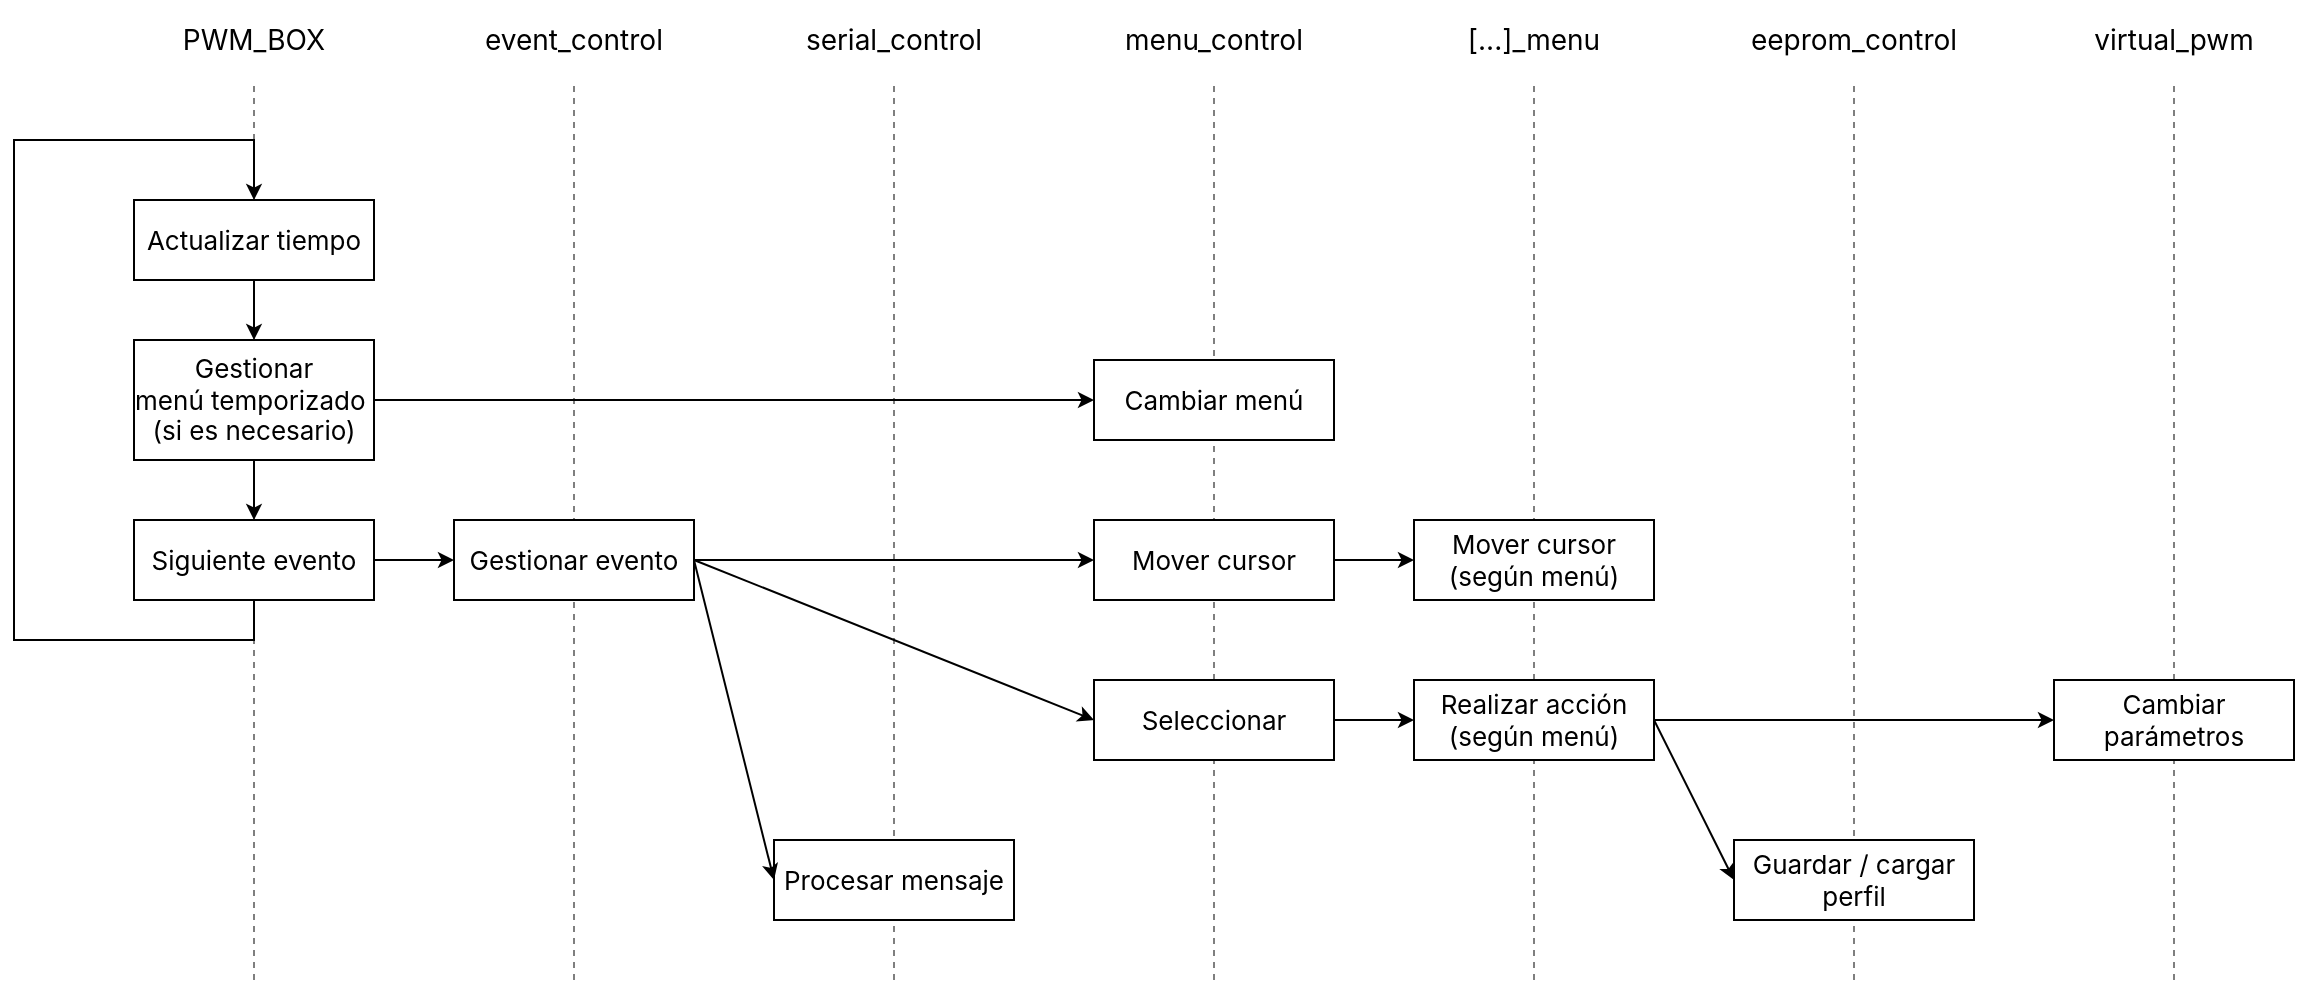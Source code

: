 <mxfile version="28.1.1">
  <diagram name="Page-1" id="cYD6wkqurYSxZF7bzhAe">
    <mxGraphModel dx="1631" dy="932" grid="1" gridSize="10" guides="1" tooltips="1" connect="1" arrows="1" fold="1" page="1" pageScale="1" pageWidth="827" pageHeight="1169" math="0" shadow="0">
      <root>
        <mxCell id="0" />
        <mxCell id="1" parent="0" />
        <mxCell id="S5UgDc_ne-7NMKF8tWiN-40" value="" style="endArrow=none;html=1;rounded=0;strokeColor=default;align=center;verticalAlign=middle;fontFamily=Helvetica;fontSize=12;fontColor=default;labelBackgroundColor=none;startSize=5;endSize=5;entryX=0.5;entryY=1;entryDx=0;entryDy=0;opacity=50;dashed=1;" edge="1" parent="1" target="S5UgDc_ne-7NMKF8tWiN-20">
          <mxGeometry width="50" height="50" relative="1" as="geometry">
            <mxPoint x="640" y="530" as="sourcePoint" />
            <mxPoint x="639.66" y="80" as="targetPoint" />
          </mxGeometry>
        </mxCell>
        <mxCell id="S5UgDc_ne-7NMKF8tWiN-43" value="" style="endArrow=none;html=1;rounded=0;strokeColor=default;align=center;verticalAlign=middle;fontFamily=Helvetica;fontSize=12;fontColor=default;labelBackgroundColor=none;startSize=5;endSize=5;entryX=0.5;entryY=1;entryDx=0;entryDy=0;opacity=50;dashed=1;" edge="1" parent="1" target="S5UgDc_ne-7NMKF8tWiN-31">
          <mxGeometry width="50" height="50" relative="1" as="geometry">
            <mxPoint x="1280" y="530" as="sourcePoint" />
            <mxPoint x="1250" y="330" as="targetPoint" />
          </mxGeometry>
        </mxCell>
        <mxCell id="S5UgDc_ne-7NMKF8tWiN-42" value="" style="endArrow=none;html=1;rounded=0;strokeColor=default;align=center;verticalAlign=middle;fontFamily=Helvetica;fontSize=12;fontColor=default;labelBackgroundColor=none;startSize=5;endSize=5;entryX=0.5;entryY=1;entryDx=0;entryDy=0;opacity=50;dashed=1;" edge="1" parent="1" target="S5UgDc_ne-7NMKF8tWiN-29">
          <mxGeometry width="50" height="50" relative="1" as="geometry">
            <mxPoint x="1120" y="530" as="sourcePoint" />
            <mxPoint x="1119.58" y="260" as="targetPoint" />
          </mxGeometry>
        </mxCell>
        <mxCell id="S5UgDc_ne-7NMKF8tWiN-41" value="" style="endArrow=none;html=1;rounded=0;strokeColor=default;align=center;verticalAlign=middle;fontFamily=Helvetica;fontSize=12;fontColor=default;labelBackgroundColor=none;startSize=5;endSize=5;entryX=0.5;entryY=1;entryDx=0;entryDy=0;opacity=50;dashed=1;" edge="1" parent="1" target="S5UgDc_ne-7NMKF8tWiN-23">
          <mxGeometry width="50" height="50" relative="1" as="geometry">
            <mxPoint x="960" y="530" as="sourcePoint" />
            <mxPoint x="970.34" y="90" as="targetPoint" />
          </mxGeometry>
        </mxCell>
        <mxCell id="S5UgDc_ne-7NMKF8tWiN-39" value="" style="endArrow=none;html=1;rounded=0;strokeColor=default;align=center;verticalAlign=middle;fontFamily=Helvetica;fontSize=12;fontColor=default;labelBackgroundColor=none;startSize=5;endSize=5;entryX=0.5;entryY=1;entryDx=0;entryDy=0;opacity=50;dashed=1;" edge="1" parent="1" target="S5UgDc_ne-7NMKF8tWiN-19">
          <mxGeometry width="50" height="50" relative="1" as="geometry">
            <mxPoint x="800" y="530" as="sourcePoint" />
            <mxPoint x="800" y="80" as="targetPoint" />
          </mxGeometry>
        </mxCell>
        <mxCell id="S5UgDc_ne-7NMKF8tWiN-38" value="" style="endArrow=none;html=1;rounded=0;strokeColor=default;align=center;verticalAlign=middle;fontFamily=Helvetica;fontSize=12;fontColor=default;labelBackgroundColor=none;startSize=5;endSize=5;entryX=0.5;entryY=1;entryDx=0;entryDy=0;opacity=50;dashed=1;" edge="1" parent="1" target="S5UgDc_ne-7NMKF8tWiN-18">
          <mxGeometry width="50" height="50" relative="1" as="geometry">
            <mxPoint x="480" y="530" as="sourcePoint" />
            <mxPoint x="479.66" y="88.8" as="targetPoint" />
          </mxGeometry>
        </mxCell>
        <mxCell id="S5UgDc_ne-7NMKF8tWiN-37" value="" style="endArrow=none;html=1;rounded=0;strokeColor=default;align=center;verticalAlign=middle;fontFamily=Helvetica;fontSize=12;fontColor=default;labelBackgroundColor=none;startSize=5;endSize=5;entryX=0.5;entryY=1;entryDx=0;entryDy=0;opacity=50;dashed=1;" edge="1" parent="1" target="S5UgDc_ne-7NMKF8tWiN-16">
          <mxGeometry width="50" height="50" relative="1" as="geometry">
            <mxPoint x="320" y="530" as="sourcePoint" />
            <mxPoint x="400" y="100" as="targetPoint" />
          </mxGeometry>
        </mxCell>
        <mxCell id="S5UgDc_ne-7NMKF8tWiN-1" value="&lt;font face=&quot;Inter&quot; data-font-src=&quot;https://fonts.googleapis.com/css?family=Inter&quot;&gt;Actualizar tiempo&lt;/font&gt;" style="rounded=0;whiteSpace=wrap;html=1;fontSize=13;" vertex="1" parent="1">
          <mxGeometry x="260" y="140" width="120" height="40" as="geometry" />
        </mxCell>
        <mxCell id="S5UgDc_ne-7NMKF8tWiN-35" style="edgeStyle=none;shape=connector;rounded=0;orthogonalLoop=1;jettySize=auto;html=1;entryX=0;entryY=0.5;entryDx=0;entryDy=0;strokeColor=default;align=center;verticalAlign=middle;fontFamily=Helvetica;fontSize=12;fontColor=default;labelBackgroundColor=none;startSize=5;endArrow=classic;endSize=5;exitX=1;exitY=0.5;exitDx=0;exitDy=0;" edge="1" parent="1" source="S5UgDc_ne-7NMKF8tWiN-2" target="S5UgDc_ne-7NMKF8tWiN-34">
          <mxGeometry relative="1" as="geometry" />
        </mxCell>
        <mxCell id="S5UgDc_ne-7NMKF8tWiN-2" value="&lt;div&gt;&lt;font face=&quot;Inter&quot;&gt;Gestionar menú&amp;nbsp;temporizado&amp;nbsp;&lt;/font&gt;&lt;/div&gt;&lt;div&gt;&lt;font face=&quot;Inter&quot;&gt;(si es necesario)&lt;/font&gt;&lt;/div&gt;" style="rounded=0;whiteSpace=wrap;html=1;fontSize=13;" vertex="1" parent="1">
          <mxGeometry x="260" y="210" width="120" height="60" as="geometry" />
        </mxCell>
        <mxCell id="S5UgDc_ne-7NMKF8tWiN-3" value="&lt;font face=&quot;Inter&quot;&gt;Siguiente evento&lt;/font&gt;" style="rounded=0;whiteSpace=wrap;html=1;fontSize=13;" vertex="1" parent="1">
          <mxGeometry x="260" y="300" width="120" height="40" as="geometry" />
        </mxCell>
        <mxCell id="S5UgDc_ne-7NMKF8tWiN-4" value="" style="endArrow=classic;html=1;rounded=0;fontFamily=Helvetica;fontSize=12;fontColor=default;exitX=0.5;exitY=1;exitDx=0;exitDy=0;endFill=1;endSize=5;entryX=0.5;entryY=0;entryDx=0;entryDy=0;" edge="1" parent="1" source="S5UgDc_ne-7NMKF8tWiN-3" target="S5UgDc_ne-7NMKF8tWiN-1">
          <mxGeometry width="50" height="50" relative="1" as="geometry">
            <mxPoint x="320" y="380" as="sourcePoint" />
            <mxPoint x="320" y="350" as="targetPoint" />
            <Array as="points">
              <mxPoint x="320" y="340" />
              <mxPoint x="320" y="360" />
              <mxPoint x="200" y="360" />
              <mxPoint x="200" y="110" />
              <mxPoint x="320" y="110" />
            </Array>
          </mxGeometry>
        </mxCell>
        <mxCell id="S5UgDc_ne-7NMKF8tWiN-6" value="" style="endArrow=classic;html=1;rounded=0;strokeColor=default;align=center;verticalAlign=middle;fontFamily=Helvetica;fontSize=12;fontColor=default;labelBackgroundColor=default;endSize=5;startSize=5;exitX=0.5;exitY=1;exitDx=0;exitDy=0;entryX=0.5;entryY=0;entryDx=0;entryDy=0;" edge="1" parent="1" source="S5UgDc_ne-7NMKF8tWiN-1" target="S5UgDc_ne-7NMKF8tWiN-2">
          <mxGeometry width="50" height="50" relative="1" as="geometry">
            <mxPoint x="460" y="190" as="sourcePoint" />
            <mxPoint x="510" y="140" as="targetPoint" />
          </mxGeometry>
        </mxCell>
        <mxCell id="S5UgDc_ne-7NMKF8tWiN-7" value="" style="endArrow=classic;html=1;rounded=0;strokeColor=default;align=center;verticalAlign=middle;fontFamily=Helvetica;fontSize=12;fontColor=default;labelBackgroundColor=default;endSize=5;startSize=5;exitX=0.5;exitY=1;exitDx=0;exitDy=0;entryX=0.5;entryY=0;entryDx=0;entryDy=0;" edge="1" parent="1" source="S5UgDc_ne-7NMKF8tWiN-2" target="S5UgDc_ne-7NMKF8tWiN-3">
          <mxGeometry width="50" height="50" relative="1" as="geometry">
            <mxPoint x="360" y="200" as="sourcePoint" />
            <mxPoint x="360" y="230" as="targetPoint" />
          </mxGeometry>
        </mxCell>
        <mxCell id="S5UgDc_ne-7NMKF8tWiN-9" value="" style="endArrow=classic;html=1;rounded=0;strokeColor=default;align=center;verticalAlign=middle;fontFamily=Helvetica;fontSize=12;fontColor=default;labelBackgroundColor=default;startSize=5;endSize=5;exitX=1;exitY=0.5;exitDx=0;exitDy=0;entryX=0;entryY=0.5;entryDx=0;entryDy=0;" edge="1" parent="1" source="S5UgDc_ne-7NMKF8tWiN-3" target="S5UgDc_ne-7NMKF8tWiN-10">
          <mxGeometry width="50" height="50" relative="1" as="geometry">
            <mxPoint x="510" y="320" as="sourcePoint" />
            <mxPoint x="480" y="320" as="targetPoint" />
          </mxGeometry>
        </mxCell>
        <mxCell id="S5UgDc_ne-7NMKF8tWiN-13" style="edgeStyle=none;shape=connector;rounded=0;orthogonalLoop=1;jettySize=auto;html=1;entryX=0;entryY=0.5;entryDx=0;entryDy=0;strokeColor=default;align=center;verticalAlign=middle;fontFamily=Helvetica;fontSize=13;fontColor=default;labelBackgroundColor=default;startSize=5;endArrow=classic;endSize=5;exitX=1;exitY=0.5;exitDx=0;exitDy=0;" edge="1" parent="1" source="S5UgDc_ne-7NMKF8tWiN-10" target="S5UgDc_ne-7NMKF8tWiN-12">
          <mxGeometry relative="1" as="geometry" />
        </mxCell>
        <mxCell id="S5UgDc_ne-7NMKF8tWiN-15" style="edgeStyle=none;shape=connector;rounded=0;orthogonalLoop=1;jettySize=auto;html=1;entryX=0;entryY=0.5;entryDx=0;entryDy=0;strokeColor=default;align=center;verticalAlign=middle;fontFamily=Helvetica;fontSize=13;fontColor=default;labelBackgroundColor=default;startSize=5;endArrow=classic;endSize=5;exitX=1;exitY=0.5;exitDx=0;exitDy=0;" edge="1" parent="1" source="S5UgDc_ne-7NMKF8tWiN-10" target="S5UgDc_ne-7NMKF8tWiN-14">
          <mxGeometry relative="1" as="geometry">
            <mxPoint x="603" y="396" as="sourcePoint" />
          </mxGeometry>
        </mxCell>
        <mxCell id="S5UgDc_ne-7NMKF8tWiN-10" value="&lt;font face=&quot;Inter&quot;&gt;Gestionar evento&lt;/font&gt;" style="rounded=0;whiteSpace=wrap;html=1;fontSize=13;" vertex="1" parent="1">
          <mxGeometry x="420" y="300" width="120" height="40" as="geometry" />
        </mxCell>
        <mxCell id="S5UgDc_ne-7NMKF8tWiN-25" style="edgeStyle=none;shape=connector;rounded=0;orthogonalLoop=1;jettySize=auto;html=1;entryX=0;entryY=0.5;entryDx=0;entryDy=0;strokeColor=default;align=center;verticalAlign=middle;fontFamily=Helvetica;fontSize=12;fontColor=default;labelBackgroundColor=none;startSize=5;endArrow=classic;endSize=5;exitX=1;exitY=0.5;exitDx=0;exitDy=0;" edge="1" parent="1" source="S5UgDc_ne-7NMKF8tWiN-12" target="S5UgDc_ne-7NMKF8tWiN-24">
          <mxGeometry relative="1" as="geometry" />
        </mxCell>
        <mxCell id="S5UgDc_ne-7NMKF8tWiN-12" value="&lt;font face=&quot;Inter&quot;&gt;Mover cursor&lt;/font&gt;" style="rounded=0;whiteSpace=wrap;html=1;fontSize=13;" vertex="1" parent="1">
          <mxGeometry x="740" y="300" width="120" height="40" as="geometry" />
        </mxCell>
        <mxCell id="S5UgDc_ne-7NMKF8tWiN-27" style="edgeStyle=none;shape=connector;rounded=0;orthogonalLoop=1;jettySize=auto;html=1;entryX=0;entryY=0.5;entryDx=0;entryDy=0;strokeColor=default;align=center;verticalAlign=middle;fontFamily=Helvetica;fontSize=12;fontColor=default;labelBackgroundColor=none;startSize=5;endArrow=classic;endSize=5;exitX=1;exitY=0.5;exitDx=0;exitDy=0;" edge="1" parent="1" source="S5UgDc_ne-7NMKF8tWiN-14" target="S5UgDc_ne-7NMKF8tWiN-26">
          <mxGeometry relative="1" as="geometry">
            <mxPoint x="770" y="320" as="sourcePoint" />
          </mxGeometry>
        </mxCell>
        <mxCell id="S5UgDc_ne-7NMKF8tWiN-14" value="&lt;font face=&quot;Inter&quot;&gt;Seleccionar&lt;/font&gt;" style="rounded=0;whiteSpace=wrap;html=1;fontSize=13;" vertex="1" parent="1">
          <mxGeometry x="740" y="380" width="120" height="40" as="geometry" />
        </mxCell>
        <mxCell id="S5UgDc_ne-7NMKF8tWiN-16" value="&lt;font face=&quot;Inter&quot;&gt;PWM_BOX&lt;/font&gt;" style="text;html=1;align=center;verticalAlign=middle;whiteSpace=wrap;rounded=0;fontFamily=Helvetica;fontSize=14;fontColor=default;labelBackgroundColor=none;" vertex="1" parent="1">
          <mxGeometry x="260" y="40" width="120" height="40" as="geometry" />
        </mxCell>
        <mxCell id="S5UgDc_ne-7NMKF8tWiN-18" value="&lt;font face=&quot;Inter&quot;&gt;event_control&lt;/font&gt;" style="text;html=1;align=center;verticalAlign=middle;whiteSpace=wrap;rounded=0;fontFamily=Helvetica;fontSize=14;fontColor=default;labelBackgroundColor=none;" vertex="1" parent="1">
          <mxGeometry x="420" y="40" width="120" height="40" as="geometry" />
        </mxCell>
        <mxCell id="S5UgDc_ne-7NMKF8tWiN-19" value="&lt;font face=&quot;Inter&quot;&gt;menu_control&lt;/font&gt;" style="text;html=1;align=center;verticalAlign=middle;whiteSpace=wrap;rounded=0;fontFamily=Helvetica;fontSize=14;fontColor=default;labelBackgroundColor=none;" vertex="1" parent="1">
          <mxGeometry x="740" y="40" width="120" height="40" as="geometry" />
        </mxCell>
        <mxCell id="S5UgDc_ne-7NMKF8tWiN-20" value="&lt;font face=&quot;Inter&quot;&gt;serial_control&lt;/font&gt;" style="text;html=1;align=center;verticalAlign=middle;whiteSpace=wrap;rounded=0;fontFamily=Helvetica;fontSize=14;fontColor=default;labelBackgroundColor=none;" vertex="1" parent="1">
          <mxGeometry x="580" y="40" width="120" height="40" as="geometry" />
        </mxCell>
        <mxCell id="S5UgDc_ne-7NMKF8tWiN-21" value="&lt;font face=&quot;Inter&quot;&gt;Procesar mensaje&lt;/font&gt;" style="rounded=0;whiteSpace=wrap;html=1;fontSize=13;" vertex="1" parent="1">
          <mxGeometry x="580" y="460" width="120" height="40" as="geometry" />
        </mxCell>
        <mxCell id="S5UgDc_ne-7NMKF8tWiN-23" value="&lt;font face=&quot;Inter&quot;&gt;[...]_menu&lt;/font&gt;" style="text;html=1;align=center;verticalAlign=middle;whiteSpace=wrap;rounded=0;fontFamily=Helvetica;fontSize=14;fontColor=default;labelBackgroundColor=none;" vertex="1" parent="1">
          <mxGeometry x="900" y="40" width="120" height="40" as="geometry" />
        </mxCell>
        <mxCell id="S5UgDc_ne-7NMKF8tWiN-24" value="&lt;div&gt;&lt;font face=&quot;Inter&quot;&gt;Mover cursor&lt;/font&gt;&lt;/div&gt;&lt;div&gt;&lt;font face=&quot;Inter&quot;&gt;(según menú)&lt;/font&gt;&lt;/div&gt;" style="rounded=0;whiteSpace=wrap;html=1;fontSize=13;" vertex="1" parent="1">
          <mxGeometry x="900" y="300" width="120" height="40" as="geometry" />
        </mxCell>
        <mxCell id="S5UgDc_ne-7NMKF8tWiN-30" style="edgeStyle=none;shape=connector;rounded=0;orthogonalLoop=1;jettySize=auto;html=1;entryX=0;entryY=0.5;entryDx=0;entryDy=0;strokeColor=default;align=center;verticalAlign=middle;fontFamily=Helvetica;fontSize=12;fontColor=default;labelBackgroundColor=none;startSize=5;endArrow=classic;endSize=5;exitX=1;exitY=0.5;exitDx=0;exitDy=0;" edge="1" parent="1" source="S5UgDc_ne-7NMKF8tWiN-26" target="S5UgDc_ne-7NMKF8tWiN-28">
          <mxGeometry relative="1" as="geometry" />
        </mxCell>
        <mxCell id="S5UgDc_ne-7NMKF8tWiN-33" style="edgeStyle=none;shape=connector;rounded=0;orthogonalLoop=1;jettySize=auto;html=1;entryX=0;entryY=0.5;entryDx=0;entryDy=0;strokeColor=default;align=center;verticalAlign=middle;fontFamily=Helvetica;fontSize=12;fontColor=default;labelBackgroundColor=none;startSize=5;endArrow=classic;endSize=5;exitX=1;exitY=0.5;exitDx=0;exitDy=0;" edge="1" parent="1" source="S5UgDc_ne-7NMKF8tWiN-26" target="S5UgDc_ne-7NMKF8tWiN-32">
          <mxGeometry relative="1" as="geometry" />
        </mxCell>
        <mxCell id="S5UgDc_ne-7NMKF8tWiN-26" value="&lt;font face=&quot;Inter&quot;&gt;Realizar acción (según menú)&lt;/font&gt;" style="rounded=0;whiteSpace=wrap;html=1;fontSize=13;" vertex="1" parent="1">
          <mxGeometry x="900" y="380" width="120" height="40" as="geometry" />
        </mxCell>
        <mxCell id="S5UgDc_ne-7NMKF8tWiN-29" value="&lt;font face=&quot;Inter&quot;&gt;eeprom_control&lt;/font&gt;" style="text;html=1;align=center;verticalAlign=middle;whiteSpace=wrap;rounded=0;fontFamily=Helvetica;fontSize=14;fontColor=default;labelBackgroundColor=none;" vertex="1" parent="1">
          <mxGeometry x="1060" y="40" width="120" height="40" as="geometry" />
        </mxCell>
        <mxCell id="S5UgDc_ne-7NMKF8tWiN-31" value="&lt;font face=&quot;Inter&quot;&gt;virtual_pwm&lt;/font&gt;" style="text;html=1;align=center;verticalAlign=middle;whiteSpace=wrap;rounded=0;fontFamily=Helvetica;fontSize=14;fontColor=default;labelBackgroundColor=none;" vertex="1" parent="1">
          <mxGeometry x="1220" y="40" width="120" height="40" as="geometry" />
        </mxCell>
        <mxCell id="S5UgDc_ne-7NMKF8tWiN-32" value="&lt;font face=&quot;Inter&quot;&gt;Cambiar parámetros&lt;/font&gt;" style="rounded=0;whiteSpace=wrap;html=1;fontSize=13;" vertex="1" parent="1">
          <mxGeometry x="1220" y="380" width="120" height="40" as="geometry" />
        </mxCell>
        <mxCell id="S5UgDc_ne-7NMKF8tWiN-34" value="&lt;font face=&quot;Inter&quot;&gt;Cambiar menú&lt;/font&gt;" style="rounded=0;whiteSpace=wrap;html=1;fontSize=13;" vertex="1" parent="1">
          <mxGeometry x="740" y="220" width="120" height="40" as="geometry" />
        </mxCell>
        <mxCell id="S5UgDc_ne-7NMKF8tWiN-28" value="&lt;font face=&quot;Inter&quot;&gt;Guardar / cargar perfil&lt;/font&gt;" style="rounded=0;whiteSpace=wrap;html=1;fontSize=13;" vertex="1" parent="1">
          <mxGeometry x="1060" y="460" width="120" height="40" as="geometry" />
        </mxCell>
        <mxCell id="S5UgDc_ne-7NMKF8tWiN-45" style="edgeStyle=none;shape=connector;rounded=0;orthogonalLoop=1;jettySize=auto;html=1;entryX=1;entryY=0.5;entryDx=0;entryDy=0;strokeColor=default;align=center;verticalAlign=middle;fontFamily=Helvetica;fontSize=12;fontColor=default;labelBackgroundColor=none;startSize=5;endArrow=classic;endSize=5;" edge="1" parent="1" source="S5UgDc_ne-7NMKF8tWiN-2" target="S5UgDc_ne-7NMKF8tWiN-2">
          <mxGeometry relative="1" as="geometry" />
        </mxCell>
        <mxCell id="S5UgDc_ne-7NMKF8tWiN-22" style="edgeStyle=none;shape=connector;rounded=0;orthogonalLoop=1;jettySize=auto;html=1;entryX=0;entryY=0.5;entryDx=0;entryDy=0;strokeColor=default;align=center;verticalAlign=middle;fontFamily=Helvetica;fontSize=12;fontColor=default;labelBackgroundColor=none;startSize=5;endArrow=classic;endSize=5;exitX=1;exitY=0.5;exitDx=0;exitDy=0;" edge="1" parent="1" source="S5UgDc_ne-7NMKF8tWiN-10" target="S5UgDc_ne-7NMKF8tWiN-21">
          <mxGeometry relative="1" as="geometry" />
        </mxCell>
      </root>
    </mxGraphModel>
  </diagram>
</mxfile>
